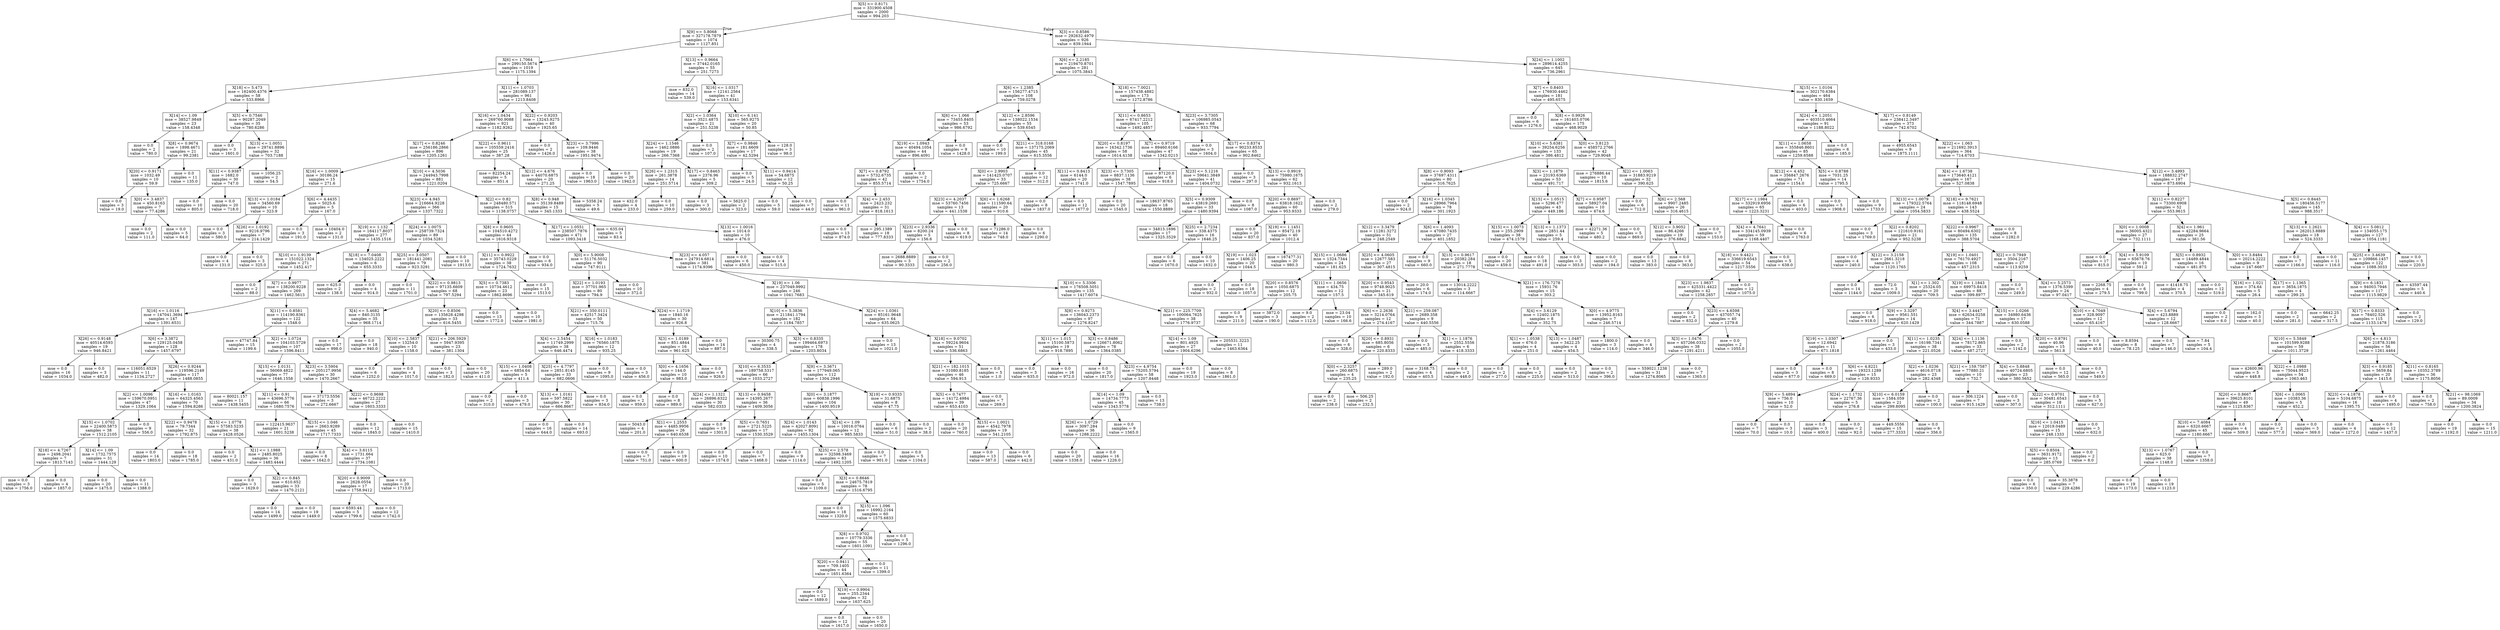 digraph Tree {
node [shape=box] ;
0 [label="X[5] <= 0.8171\nmse = 331900.4508\nsamples = 2000\nvalue = 994.203"] ;
1 [label="X[9] <= 5.8068\nmse = 327178.7879\nsamples = 1074\nvalue = 1127.851"] ;
0 -> 1 [labeldistance=2.5, labelangle=45, headlabel="True"] ;
2 [label="X[6] <= 1.7064\nmse = 299150.5674\nsamples = 1019\nvalue = 1175.1394"] ;
1 -> 2 ;
3 [label="X[18] <= 5.473\nmse = 162400.4376\nsamples = 58\nvalue = 533.8966"] ;
2 -> 3 ;
4 [label="X[14] <= 1.09\nmse = 38527.9849\nsamples = 23\nvalue = 158.4348"] ;
3 -> 4 ;
5 [label="mse = 0.0\nsamples = 2\nvalue = 780.0"] ;
4 -> 5 ;
6 [label="X[8] <= 0.9674\nmse = 1898.4671\nsamples = 21\nvalue = 99.2381"] ;
4 -> 6 ;
7 [label="X[20] <= 0.9171\nmse = 1032.49\nsamples = 10\nvalue = 59.9"] ;
6 -> 7 ;
8 [label="mse = 0.0\nsamples = 3\nvalue = 19.0"] ;
7 -> 8 ;
9 [label="X[0] <= 3.4837\nmse = 450.8163\nsamples = 7\nvalue = 77.4286"] ;
7 -> 9 ;
10 [label="mse = 0.0\nsamples = 2\nvalue = 111.0"] ;
9 -> 10 ;
11 [label="mse = 0.0\nsamples = 5\nvalue = 64.0"] ;
9 -> 11 ;
12 [label="mse = 0.0\nsamples = 11\nvalue = 135.0"] ;
6 -> 12 ;
13 [label="X[5] <= 0.7546\nmse = 90287.2049\nsamples = 35\nvalue = 780.6286"] ;
3 -> 13 ;
14 [label="mse = 0.0\nsamples = 3\nvalue = 1601.0"] ;
13 -> 14 ;
15 [label="X[13] <= 1.0051\nmse = 29741.8896\nsamples = 32\nvalue = 703.7188"] ;
13 -> 15 ;
16 [label="X[11] <= 0.9387\nmse = 1682.0\nsamples = 30\nvalue = 747.0"] ;
15 -> 16 ;
17 [label="mse = 0.0\nsamples = 10\nvalue = 805.0"] ;
16 -> 17 ;
18 [label="mse = 0.0\nsamples = 20\nvalue = 718.0"] ;
16 -> 18 ;
19 [label="mse = 1056.25\nsamples = 2\nvalue = 54.5"] ;
15 -> 19 ;
20 [label="X[11] <= 1.0703\nmse = 281089.137\nsamples = 961\nvalue = 1213.8408"] ;
2 -> 20 ;
21 [label="X[16] <= 1.0434\nmse = 269760.9088\nsamples = 921\nvalue = 1182.9262"] ;
20 -> 21 ;
22 [label="X[17] <= 0.8246\nmse = 256186.2866\nsamples = 896\nvalue = 1205.1261"] ;
21 -> 22 ;
23 [label="X[16] <= 1.0009\nmse = 30186.24\nsamples = 15\nvalue = 271.6"] ;
22 -> 23 ;
24 [label="X[13] <= 1.0184\nmse = 34560.69\nsamples = 10\nvalue = 323.9"] ;
23 -> 24 ;
25 [label="mse = 0.0\nsamples = 3\nvalue = 580.0"] ;
24 -> 25 ;
26 [label="X[26] <= 1.0192\nmse = 9216.9796\nsamples = 7\nvalue = 214.1429"] ;
24 -> 26 ;
27 [label="mse = 0.0\nsamples = 4\nvalue = 131.0"] ;
26 -> 27 ;
28 [label="mse = 0.0\nsamples = 3\nvalue = 325.0"] ;
26 -> 28 ;
29 [label="X[6] <= 4.4435\nmse = 5025.6\nsamples = 5\nvalue = 167.0"] ;
23 -> 29 ;
30 [label="mse = 0.0\nsamples = 3\nvalue = 191.0"] ;
29 -> 30 ;
31 [label="mse = 10404.0\nsamples = 2\nvalue = 131.0"] ;
29 -> 31 ;
32 [label="X[10] <= 4.5036\nmse = 244943.7998\nsamples = 881\nvalue = 1221.0204"] ;
22 -> 32 ;
33 [label="X[23] <= 4.945\nmse = 216664.9228\nsamples = 366\nvalue = 1337.7322"] ;
32 -> 33 ;
34 [label="X[19] <= 1.132\nmse = 164117.8037\nsamples = 277\nvalue = 1435.1516"] ;
33 -> 34 ;
35 [label="X[10] <= 1.9139\nmse = 151022.1324\nsamples = 271\nvalue = 1452.417"] ;
34 -> 35 ;
36 [label="mse = 0.0\nsamples = 2\nvalue = 88.0"] ;
35 -> 36 ;
37 [label="X[7] <= 0.9977\nmse = 138200.9228\nsamples = 269\nvalue = 1462.5613"] ;
35 -> 37 ;
38 [label="X[16] <= 1.0116\nmse = 147041.3694\nsamples = 147\nvalue = 1391.6531"] ;
37 -> 38 ;
39 [label="X[26] <= 0.9148\nmse = 40514.6593\nsamples = 19\nvalue = 946.8421"] ;
38 -> 39 ;
40 [label="mse = 0.0\nsamples = 16\nvalue = 1034.0"] ;
39 -> 40 ;
41 [label="mse = 0.0\nsamples = 3\nvalue = 482.0"] ;
39 -> 41 ;
42 [label="X[6] <= 3.3872\nmse = 129125.0458\nsamples = 128\nvalue = 1457.6797"] ;
38 -> 42 ;
43 [label="mse = 116051.6529\nsamples = 11\nvalue = 1134.2727"] ;
42 -> 43 ;
44 [label="X[26] <= 0.9244\nmse = 119596.2149\nsamples = 117\nvalue = 1488.0855"] ;
42 -> 44 ;
45 [label="X[2] <= 1.0096\nmse = 159670.0951\nsamples = 47\nvalue = 1329.1064"] ;
44 -> 45 ;
46 [label="X[15] <= 1.0702\nmse = 22400.5873\nsamples = 38\nvalue = 1512.2105"] ;
45 -> 46 ;
47 [label="X[18] <= 4.7267\nmse = 2498.2041\nsamples = 7\nvalue = 1813.7143"] ;
46 -> 47 ;
48 [label="mse = 0.0\nsamples = 3\nvalue = 1756.0"] ;
47 -> 48 ;
49 [label="mse = 0.0\nsamples = 4\nvalue = 1857.0"] ;
47 -> 49 ;
50 [label="X[14] <= 1.09\nmse = 1732.7575\nsamples = 31\nvalue = 1444.129"] ;
46 -> 50 ;
51 [label="mse = 0.0\nsamples = 20\nvalue = 1475.0"] ;
50 -> 51 ;
52 [label="mse = 0.0\nsamples = 11\nvalue = 1388.0"] ;
50 -> 52 ;
53 [label="mse = 0.0\nsamples = 9\nvalue = 556.0"] ;
45 -> 53 ;
54 [label="X[16] <= 1.0163\nmse = 64325.4563\nsamples = 70\nvalue = 1594.8286"] ;
44 -> 54 ;
55 [label="X[22] <= 0.9478\nmse = 79.7344\nsamples = 32\nvalue = 1792.875"] ;
54 -> 55 ;
56 [label="mse = 0.0\nsamples = 14\nvalue = 1803.0"] ;
55 -> 56 ;
57 [label="mse = 0.0\nsamples = 18\nvalue = 1785.0"] ;
55 -> 57 ;
58 [label="X[15] <= 1.0778\nmse = 57583.5235\nsamples = 38\nvalue = 1428.0526"] ;
54 -> 58 ;
59 [label="mse = 0.0\nsamples = 2\nvalue = 431.0"] ;
58 -> 59 ;
60 [label="X[1] <= 1.1988\nmse = 2485.8025\nsamples = 36\nvalue = 1483.4444"] ;
58 -> 60 ;
61 [label="mse = 0.0\nsamples = 3\nvalue = 1629.0"] ;
60 -> 61 ;
62 [label="X[2] <= 0.845\nmse = 610.652\nsamples = 33\nvalue = 1470.2121"] ;
60 -> 62 ;
63 [label="mse = 0.0\nsamples = 14\nvalue = 1499.0"] ;
62 -> 63 ;
64 [label="mse = 0.0\nsamples = 19\nvalue = 1449.0"] ;
62 -> 64 ;
65 [label="X[11] <= 0.8581\nmse = 114190.8361\nsamples = 122\nvalue = 1548.0"] ;
37 -> 65 ;
66 [label="mse = 47747.84\nsamples = 15\nvalue = 1199.6"] ;
65 -> 66 ;
67 [label="X[2] <= 1.0724\nmse = 104103.5729\nsamples = 107\nvalue = 1596.8411"] ;
65 -> 67 ;
68 [label="X[15] <= 1.0131\nmse = 56069.4822\nsamples = 77\nvalue = 1646.1558"] ;
67 -> 68 ;
69 [label="mse = 80021.157\nsamples = 11\nvalue = 1438.5455"] ;
68 -> 69 ;
70 [label="X[11] <= 0.91\nmse = 43696.5776\nsamples = 66\nvalue = 1680.7576"] ;
68 -> 70 ;
71 [label="mse = 122415.9637\nsamples = 21\nvalue = 1601.5238"] ;
70 -> 71 ;
72 [label="X[15] <= 1.046\nmse = 2663.9289\nsamples = 45\nvalue = 1717.7333"] ;
70 -> 72 ;
73 [label="mse = 0.0\nsamples = 8\nvalue = 1642.0"] ;
72 -> 73 ;
74 [label="X[4] <= 3.6115\nmse = 1731.664\nsamples = 37\nvalue = 1734.1081"] ;
72 -> 74 ;
75 [label="X[20] <= 0.9009\nmse = 2628.0554\nsamples = 17\nvalue = 1758.9412"] ;
74 -> 75 ;
76 [label="mse = 6593.44\nsamples = 5\nvalue = 1799.6"] ;
75 -> 76 ;
77 [label="mse = 0.0\nsamples = 12\nvalue = 1742.0"] ;
75 -> 77 ;
78 [label="mse = 0.0\nsamples = 20\nvalue = 1713.0"] ;
74 -> 78 ;
79 [label="X[23] <= 3.5904\nmse = 205127.9956\nsamples = 30\nvalue = 1470.2667"] ;
67 -> 79 ;
80 [label="mse = 37173.5556\nsamples = 3\nvalue = 272.6667"] ;
79 -> 80 ;
81 [label="X[22] <= 0.9698\nmse = 46722.2222\nsamples = 27\nvalue = 1603.3333"] ;
79 -> 81 ;
82 [label="mse = 0.0\nsamples = 12\nvalue = 1845.0"] ;
81 -> 82 ;
83 [label="mse = 0.0\nsamples = 15\nvalue = 1410.0"] ;
81 -> 83 ;
84 [label="X[18] <= 7.0408\nmse = 134025.2222\nsamples = 6\nvalue = 655.3333"] ;
34 -> 84 ;
85 [label="mse = 625.0\nsamples = 2\nvalue = 138.0"] ;
84 -> 85 ;
86 [label="mse = 0.0\nsamples = 4\nvalue = 914.0"] ;
84 -> 86 ;
87 [label="X[24] <= 1.0075\nmse = 258739.7324\nsamples = 89\nvalue = 1034.5281"] ;
33 -> 87 ;
88 [label="X[25] <= 3.0507\nmse = 181441.2081\nsamples = 79\nvalue = 923.3291"] ;
87 -> 88 ;
89 [label="mse = 0.0\nsamples = 11\nvalue = 1701.0"] ;
88 -> 89 ;
90 [label="X[22] <= 0.9813\nmse = 97135.6609\nsamples = 68\nvalue = 797.5294"] ;
88 -> 90 ;
91 [label="X[4] <= 5.4682\nmse = 840.3135\nsamples = 35\nvalue = 968.1714"] ;
90 -> 91 ;
92 [label="mse = 0.0\nsamples = 17\nvalue = 998.0"] ;
91 -> 92 ;
93 [label="mse = 0.0\nsamples = 18\nvalue = 940.0"] ;
91 -> 93 ;
94 [label="X[20] <= 0.8506\nmse = 135628.4298\nsamples = 33\nvalue = 616.5455"] ;
90 -> 94 ;
95 [label="X[10] <= 2.5837\nmse = 13254.0\nsamples = 10\nvalue = 1158.0"] ;
94 -> 95 ;
96 [label="mse = 0.0\nsamples = 6\nvalue = 1252.0"] ;
95 -> 96 ;
97 [label="mse = 0.0\nsamples = 4\nvalue = 1017.0"] ;
95 -> 97 ;
98 [label="X[21] <= 206.5929\nmse = 5947.9395\nsamples = 23\nvalue = 381.1304"] ;
94 -> 98 ;
99 [label="mse = 0.0\nsamples = 3\nvalue = 182.0"] ;
98 -> 99 ;
100 [label="mse = 0.0\nsamples = 20\nvalue = 411.0"] ;
98 -> 100 ;
101 [label="mse = 0.0\nsamples = 10\nvalue = 1913.0"] ;
87 -> 101 ;
102 [label="X[2] <= 0.82\nmse = 248480.571\nsamples = 515\nvalue = 1138.0757"] ;
32 -> 102 ;
103 [label="X[8] <= 0.9605\nmse = 104510.4272\nsamples = 44\nvalue = 1616.9318"] ;
102 -> 103 ;
104 [label="X[11] <= 0.9922\nmse = 35743.0229\nsamples = 38\nvalue = 1724.7632"] ;
103 -> 104 ;
105 [label="X[5] <= 0.7383\nmse = 10734.4612\nsamples = 23\nvalue = 1862.8696"] ;
104 -> 105 ;
106 [label="mse = 0.0\nsamples = 13\nvalue = 1772.0"] ;
105 -> 106 ;
107 [label="mse = 0.0\nsamples = 10\nvalue = 1981.0"] ;
105 -> 107 ;
108 [label="mse = 0.0\nsamples = 15\nvalue = 1513.0"] ;
104 -> 108 ;
109 [label="mse = 0.0\nsamples = 6\nvalue = 934.0"] ;
103 -> 109 ;
110 [label="X[17] <= 1.0551\nmse = 238507.7876\nsamples = 471\nvalue = 1093.3418"] ;
102 -> 110 ;
111 [label="X[0] <= 5.9008\nmse = 51176.5032\nsamples = 90\nvalue = 747.9111"] ;
110 -> 111 ;
112 [label="X[22] <= 1.0193\nmse = 37701.965\nsamples = 80\nvalue = 794.9"] ;
111 -> 112 ;
113 [label="X[21] <= 350.0111\nmse = 42517.3424\nsamples = 50\nvalue = 715.76"] ;
112 -> 113 ;
114 [label="X[4] <= 2.5454\nmse = 11749.2999\nsamples = 38\nvalue = 646.4474"] ;
113 -> 114 ;
115 [label="X[15] <= 1.0408\nmse = 6854.64\nsamples = 5\nvalue = 411.4"] ;
114 -> 115 ;
116 [label="mse = 0.0\nsamples = 2\nvalue = 310.0"] ;
115 -> 116 ;
117 [label="mse = 0.0\nsamples = 3\nvalue = 479.0"] ;
115 -> 117 ;
118 [label="X[25] <= 4.7797\nmse = 2851.8145\nsamples = 33\nvalue = 682.0606"] ;
114 -> 118 ;
119 [label="X[13] <= 1.0161\nmse = 597.5822\nsamples = 30\nvalue = 666.8667"] ;
118 -> 119 ;
120 [label="mse = 0.0\nsamples = 16\nvalue = 644.0"] ;
119 -> 120 ;
121 [label="mse = 0.0\nsamples = 14\nvalue = 693.0"] ;
119 -> 121 ;
122 [label="mse = 0.0\nsamples = 3\nvalue = 834.0"] ;
118 -> 122 ;
123 [label="X[16] <= 1.0183\nmse = 76560.1875\nsamples = 12\nvalue = 935.25"] ;
113 -> 123 ;
124 [label="mse = 0.0\nsamples = 9\nvalue = 1095.0"] ;
123 -> 124 ;
125 [label="mse = 0.0\nsamples = 3\nvalue = 456.0"] ;
123 -> 125 ;
126 [label="X[24] <= 1.1719\nmse = 1840.16\nsamples = 30\nvalue = 926.8"] ;
112 -> 126 ;
127 [label="X[3] <= 1.0189\nmse = 851.4844\nsamples = 16\nvalue = 961.625"] ;
126 -> 127 ;
128 [label="X[0] <= 4.1656\nmse = 144.0\nsamples = 10\nvalue = 983.0"] ;
127 -> 128 ;
129 [label="mse = 0.0\nsamples = 2\nvalue = 959.0"] ;
128 -> 129 ;
130 [label="mse = 0.0\nsamples = 8\nvalue = 989.0"] ;
128 -> 130 ;
131 [label="mse = 0.0\nsamples = 6\nvalue = 926.0"] ;
127 -> 131 ;
132 [label="mse = 0.0\nsamples = 14\nvalue = 887.0"] ;
126 -> 132 ;
133 [label="mse = 0.0\nsamples = 10\nvalue = 372.0"] ;
111 -> 133 ;
134 [label="X[23] <= 4.057\nmse = 247914.6814\nsamples = 381\nvalue = 1174.9396"] ;
110 -> 134 ;
135 [label="X[19] <= 1.06\nmse = 237049.9992\nsamples = 246\nvalue = 1041.7683"] ;
134 -> 135 ;
136 [label="X[10] <= 5.3836\nmse = 211841.1794\nsamples = 182\nvalue = 1184.7857"] ;
135 -> 136 ;
137 [label="mse = 30300.75\nsamples = 4\nvalue = 338.5"] ;
136 -> 137 ;
138 [label="X[3] <= 0.8335\nmse = 199464.6973\nsamples = 178\nvalue = 1203.8034"] ;
136 -> 138 ;
139 [label="X[10] <= 6.3533\nmse = 189758.5317\nsamples = 66\nvalue = 1033.2727"] ;
138 -> 139 ;
140 [label="X[24] <= 1.1321\nmse = 26896.6322\nsamples = 30\nvalue = 582.0333"] ;
139 -> 140 ;
141 [label="mse = 5043.0\nsamples = 4\nvalue = 201.0"] ;
140 -> 141 ;
142 [label="X[1] <= 1.2553\nmse = 4485.9956\nsamples = 26\nvalue = 640.6538"] ;
140 -> 142 ;
143 [label="mse = 0.0\nsamples = 7\nvalue = 751.0"] ;
142 -> 143 ;
144 [label="mse = 0.0\nsamples = 19\nvalue = 600.0"] ;
142 -> 144 ;
145 [label="X[13] <= 0.9458\nmse = 14395.2677\nsamples = 36\nvalue = 1409.3056"] ;
139 -> 145 ;
146 [label="mse = 0.0\nsamples = 19\nvalue = 1301.0"] ;
145 -> 146 ;
147 [label="X[5] <= 0.7651\nmse = 2721.5225\nsamples = 17\nvalue = 1530.3529"] ;
145 -> 147 ;
148 [label="mse = 0.0\nsamples = 10\nvalue = 1574.0"] ;
147 -> 148 ;
149 [label="mse = 0.0\nsamples = 7\nvalue = 1468.0"] ;
147 -> 149 ;
150 [label="X[9] <= 3.3671\nmse = 177949.065\nsamples = 112\nvalue = 1304.2946"] ;
138 -> 150 ;
151 [label="X[0] <= 3.1877\nmse = 60838.1996\nsamples = 104\nvalue = 1400.9519"] ;
150 -> 151 ;
152 [label="X[24] <= 1.0143\nmse = 42027.8091\nsamples = 92\nvalue = 1455.1304"] ;
151 -> 152 ;
153 [label="mse = 0.0\nsamples = 9\nvalue = 1114.0"] ;
152 -> 153 ;
154 [label="X[25] <= 2.578\nmse = 32598.3469\nsamples = 83\nvalue = 1492.1205"] ;
152 -> 154 ;
155 [label="mse = 0.0\nsamples = 5\nvalue = 1109.0"] ;
154 -> 155 ;
156 [label="X[3] <= 0.8646\nmse = 24675.7819\nsamples = 78\nvalue = 1516.6795"] ;
154 -> 156 ;
157 [label="mse = 0.0\nsamples = 18\nvalue = 1320.0"] ;
156 -> 157 ;
158 [label="X[15] <= 1.096\nmse = 16992.2164\nsamples = 60\nvalue = 1575.6833"] ;
156 -> 158 ;
159 [label="X[8] <= 0.9702\nmse = 10779.3336\nsamples = 55\nvalue = 1601.1091"] ;
158 -> 159 ;
160 [label="X[20] <= 0.9411\nmse = 709.1405\nsamples = 44\nvalue = 1651.6364"] ;
159 -> 160 ;
161 [label="mse = 0.0\nsamples = 12\nvalue = 1689.0"] ;
160 -> 161 ;
162 [label="X[19] <= 0.9904\nmse = 255.2344\nsamples = 32\nvalue = 1637.625"] ;
160 -> 162 ;
163 [label="mse = 0.0\nsamples = 12\nvalue = 1617.0"] ;
162 -> 163 ;
164 [label="mse = 0.0\nsamples = 20\nvalue = 1650.0"] ;
162 -> 164 ;
165 [label="mse = 0.0\nsamples = 11\nvalue = 1399.0"] ;
159 -> 165 ;
166 [label="mse = 0.0\nsamples = 5\nvalue = 1296.0"] ;
158 -> 166 ;
167 [label="X[14] <= 1.09\nmse = 10016.0764\nsamples = 12\nvalue = 985.5833"] ;
151 -> 167 ;
168 [label="mse = 0.0\nsamples = 7\nvalue = 901.0"] ;
167 -> 168 ;
169 [label="mse = 0.0\nsamples = 5\nvalue = 1104.0"] ;
167 -> 169 ;
170 [label="X[19] <= 0.9333\nmse = 31.6875\nsamples = 8\nvalue = 47.75"] ;
150 -> 170 ;
171 [label="mse = 0.0\nsamples = 6\nvalue = 51.0"] ;
170 -> 171 ;
172 [label="mse = 0.0\nsamples = 2\nvalue = 38.0"] ;
170 -> 172 ;
173 [label="X[24] <= 1.0361\nmse = 85161.9648\nsamples = 64\nvalue = 635.0625"] ;
135 -> 173 ;
174 [label="mse = 0.0\nsamples = 13\nvalue = 1021.0"] ;
173 -> 174 ;
175 [label="X[18] <= 9.0702\nmse = 59224.9604\nsamples = 51\nvalue = 536.6863"] ;
173 -> 175 ;
176 [label="X[21] <= 182.1015\nmse = 31080.8185\nsamples = 46\nvalue = 594.913"] ;
175 -> 176 ;
177 [label="X[5] <= 0.7477\nmse = 14172.4984\nsamples = 39\nvalue = 653.4103"] ;
176 -> 177 ;
178 [label="mse = 0.0\nsamples = 20\nvalue = 760.0"] ;
177 -> 178 ;
179 [label="X[15] <= 1.0021\nmse = 4542.7978\nsamples = 19\nvalue = 541.2105"] ;
177 -> 179 ;
180 [label="mse = 0.0\nsamples = 13\nvalue = 587.0"] ;
179 -> 180 ;
181 [label="mse = 0.0\nsamples = 6\nvalue = 442.0"] ;
179 -> 181 ;
182 [label="mse = 0.0\nsamples = 7\nvalue = 269.0"] ;
176 -> 182 ;
183 [label="mse = 0.0\nsamples = 5\nvalue = 1.0"] ;
175 -> 183 ;
184 [label="X[10] <= 5.3306\nmse = 176508.5051\nsamples = 135\nvalue = 1417.6074"] ;
134 -> 184 ;
185 [label="X[8] <= 0.9273\nmse = 136043.2373\nsamples = 97\nvalue = 1276.8247"] ;
184 -> 185 ;
186 [label="X[11] <= 1.015\nmse = 15100.5873\nsamples = 19\nvalue = 918.7895"] ;
185 -> 186 ;
187 [label="mse = 0.0\nsamples = 3\nvalue = 635.0"] ;
186 -> 187 ;
188 [label="mse = 0.0\nsamples = 16\nvalue = 972.0"] ;
186 -> 188 ;
189 [label="X[3] <= 0.8486\nmse = 126671.8062\nsamples = 78\nvalue = 1364.0385"] ;
185 -> 189 ;
190 [label="mse = 0.0\nsamples = 20\nvalue = 1817.0"] ;
189 -> 190 ;
191 [label="X[23] <= 4.9754\nmse = 75205.5794\nsamples = 58\nvalue = 1207.8448"] ;
189 -> 191 ;
192 [label="X[14] <= 1.09\nmse = 14734.7773\nsamples = 45\nvalue = 1343.5778"] ;
191 -> 192 ;
193 [label="X[26] <= 1.0729\nmse = 3097.284\nsamples = 36\nvalue = 1288.2222"] ;
192 -> 193 ;
194 [label="mse = 0.0\nsamples = 20\nvalue = 1338.0"] ;
193 -> 194 ;
195 [label="mse = 0.0\nsamples = 16\nvalue = 1226.0"] ;
193 -> 195 ;
196 [label="mse = 0.0\nsamples = 9\nvalue = 1565.0"] ;
192 -> 196 ;
197 [label="mse = 0.0\nsamples = 13\nvalue = 738.0"] ;
191 -> 197 ;
198 [label="X[21] <= 225.7709\nmse = 100064.7625\nsamples = 38\nvalue = 1776.9737"] ;
184 -> 198 ;
199 [label="X[14] <= 1.09\nmse = 801.4925\nsamples = 27\nvalue = 1904.6296"] ;
198 -> 199 ;
200 [label="mse = 0.0\nsamples = 19\nvalue = 1923.0"] ;
199 -> 200 ;
201 [label="mse = 0.0\nsamples = 8\nvalue = 1861.0"] ;
199 -> 201 ;
202 [label="mse = 205531.3223\nsamples = 11\nvalue = 1463.6364"] ;
198 -> 202 ;
203 [label="X[22] <= 0.9611\nmse = 105559.2416\nsamples = 25\nvalue = 387.28"] ;
21 -> 203 ;
204 [label="mse = 82254.24\nsamples = 5\nvalue = 851.4"] ;
203 -> 204 ;
205 [label="X[12] <= 4.676\nmse = 44070.6875\nsamples = 20\nvalue = 271.25"] ;
203 -> 205 ;
206 [label="X[8] <= 0.948\nmse = 35139.8489\nsamples = 15\nvalue = 345.1333"] ;
205 -> 206 ;
207 [label="mse = 635.04\nsamples = 5\nvalue = 83.4"] ;
206 -> 207 ;
208 [label="X[13] <= 1.0016\nmse = 1014.0\nsamples = 10\nvalue = 476.0"] ;
206 -> 208 ;
209 [label="mse = 0.0\nsamples = 6\nvalue = 450.0"] ;
208 -> 209 ;
210 [label="mse = 0.0\nsamples = 4\nvalue = 515.0"] ;
208 -> 210 ;
211 [label="mse = 5358.24\nsamples = 5\nvalue = 49.6"] ;
205 -> 211 ;
212 [label="X[22] <= 0.9203\nmse = 13243.9275\nsamples = 40\nvalue = 1925.65"] ;
20 -> 212 ;
213 [label="mse = 0.0\nsamples = 2\nvalue = 1426.0"] ;
212 -> 213 ;
214 [label="X[23] <= 3.7996\nmse = 109.9446\nsamples = 38\nvalue = 1951.9474"] ;
212 -> 214 ;
215 [label="mse = 0.0\nsamples = 18\nvalue = 1963.0"] ;
214 -> 215 ;
216 [label="mse = 0.0\nsamples = 20\nvalue = 1942.0"] ;
214 -> 216 ;
217 [label="X[13] <= 0.9664\nmse = 37442.0165\nsamples = 55\nvalue = 251.7273"] ;
1 -> 217 ;
218 [label="mse = 832.0\nsamples = 14\nvalue = 539.0"] ;
217 -> 218 ;
219 [label="X[16] <= 1.0317\nmse = 12141.2564\nsamples = 41\nvalue = 153.6341"] ;
217 -> 219 ;
220 [label="X[2] <= 1.0364\nmse = 3521.4875\nsamples = 21\nvalue = 251.5238"] ;
219 -> 220 ;
221 [label="X[24] <= 1.1546\nmse = 1462.0886\nsamples = 19\nvalue = 266.7368"] ;
220 -> 221 ;
222 [label="X[26] <= 1.2315\nmse = 261.3878\nsamples = 14\nvalue = 251.5714"] ;
221 -> 222 ;
223 [label="mse = 432.0\nsamples = 4\nvalue = 233.0"] ;
222 -> 223 ;
224 [label="mse = 0.0\nsamples = 10\nvalue = 259.0"] ;
222 -> 224 ;
225 [label="X[17] <= 0.8463\nmse = 2376.96\nsamples = 5\nvalue = 309.2"] ;
221 -> 225 ;
226 [label="mse = 0.0\nsamples = 3\nvalue = 300.0"] ;
225 -> 226 ;
227 [label="mse = 5625.0\nsamples = 2\nvalue = 323.0"] ;
225 -> 227 ;
228 [label="mse = 0.0\nsamples = 2\nvalue = 107.0"] ;
220 -> 228 ;
229 [label="X[10] <= 6.141\nmse = 565.9275\nsamples = 20\nvalue = 50.85"] ;
219 -> 229 ;
230 [label="X[7] <= 0.9846\nmse = 181.6609\nsamples = 17\nvalue = 42.5294"] ;
229 -> 230 ;
231 [label="mse = 0.0\nsamples = 5\nvalue = 24.0"] ;
230 -> 231 ;
232 [label="X[11] <= 0.9414\nmse = 54.6875\nsamples = 12\nvalue = 50.25"] ;
230 -> 232 ;
233 [label="mse = 0.0\nsamples = 5\nvalue = 59.0"] ;
232 -> 233 ;
234 [label="mse = 0.0\nsamples = 7\nvalue = 44.0"] ;
232 -> 234 ;
235 [label="mse = 128.0\nsamples = 3\nvalue = 98.0"] ;
229 -> 235 ;
236 [label="X[3] <= 0.8586\nmse = 292632.4979\nsamples = 926\nvalue = 839.1944"] ;
0 -> 236 [labeldistance=2.5, labelangle=-45, headlabel="False"] ;
237 [label="X[6] <= 2.2185\nmse = 219470.8701\nsamples = 281\nvalue = 1075.3843"] ;
236 -> 237 ;
238 [label="X[6] <= 1.2385\nmse = 156277.4715\nsamples = 108\nvalue = 759.0278"] ;
237 -> 238 ;
239 [label="X[6] <= 1.066\nmse = 73455.8405\nsamples = 53\nvalue = 986.6792"] ;
238 -> 239 ;
240 [label="X[19] <= 1.0943\nmse = 40494.1054\nsamples = 44\nvalue = 896.4091"] ;
239 -> 240 ;
241 [label="X[7] <= 0.8792\nmse = 5732.6735\nsamples = 42\nvalue = 855.5714"] ;
240 -> 241 ;
242 [label="mse = 0.0\nsamples = 11\nvalue = 961.0"] ;
241 -> 242 ;
243 [label="X[4] <= 2.453\nmse = 2423.232\nsamples = 31\nvalue = 818.1613"] ;
241 -> 243 ;
244 [label="mse = 0.0\nsamples = 13\nvalue = 874.0"] ;
243 -> 244 ;
245 [label="mse = 295.1389\nsamples = 18\nvalue = 777.8333"] ;
243 -> 245 ;
246 [label="mse = 0.0\nsamples = 2\nvalue = 1754.0"] ;
240 -> 246 ;
247 [label="mse = 0.0\nsamples = 9\nvalue = 1428.0"] ;
239 -> 247 ;
248 [label="X[12] <= 2.8596\nmse = 138022.1534\nsamples = 55\nvalue = 539.6545"] ;
238 -> 248 ;
249 [label="mse = 0.0\nsamples = 10\nvalue = 199.0"] ;
248 -> 249 ;
250 [label="X[21] <= 318.0168\nmse = 137175.2069\nsamples = 45\nvalue = 615.3556"] ;
248 -> 250 ;
251 [label="X[0] <= 2.9903\nmse = 141425.0707\nsamples = 33\nvalue = 725.6667"] ;
250 -> 251 ;
252 [label="X[23] <= 4.2037\nmse = 53760.7456\nsamples = 13\nvalue = 441.1538"] ;
251 -> 252 ;
253 [label="X[23] <= 2.9336\nmse = 8200.24\nsamples = 5\nvalue = 156.6"] ;
252 -> 253 ;
254 [label="mse = 2688.8889\nsamples = 3\nvalue = 90.3333"] ;
253 -> 254 ;
255 [label="mse = 0.0\nsamples = 2\nvalue = 256.0"] ;
253 -> 255 ;
256 [label="mse = 0.0\nsamples = 8\nvalue = 619.0"] ;
252 -> 256 ;
257 [label="X[6] <= 1.6268\nmse = 111590.64\nsamples = 20\nvalue = 910.6"] ;
251 -> 257 ;
258 [label="mse = 71286.0\nsamples = 14\nvalue = 748.0"] ;
257 -> 258 ;
259 [label="mse = 0.0\nsamples = 6\nvalue = 1290.0"] ;
257 -> 259 ;
260 [label="mse = 0.0\nsamples = 12\nvalue = 312.0"] ;
250 -> 260 ;
261 [label="X[18] <= 7.0021\nmse = 157438.4882\nsamples = 173\nvalue = 1272.8786"] ;
237 -> 261 ;
262 [label="X[11] <= 0.8653\nmse = 67417.2212\nsamples = 105\nvalue = 1492.4857"] ;
261 -> 262 ;
263 [label="X[20] <= 0.8197\nmse = 16342.1736\nsamples = 58\nvalue = 1614.4138"] ;
262 -> 263 ;
264 [label="X[11] <= 0.8413\nmse = 6144.0\nsamples = 20\nvalue = 1741.0"] ;
263 -> 264 ;
265 [label="mse = 0.0\nsamples = 8\nvalue = 1837.0"] ;
264 -> 265 ;
266 [label="mse = 0.0\nsamples = 12\nvalue = 1677.0"] ;
264 -> 266 ;
267 [label="X[23] <= 3.7305\nmse = 8837.1136\nsamples = 38\nvalue = 1547.7895"] ;
263 -> 267 ;
268 [label="mse = 0.0\nsamples = 20\nvalue = 1545.0"] ;
267 -> 268 ;
269 [label="mse = 18637.8765\nsamples = 18\nvalue = 1550.8889"] ;
267 -> 269 ;
270 [label="X[7] <= 0.9719\nmse = 89460.6166\nsamples = 47\nvalue = 1342.0213"] ;
262 -> 270 ;
271 [label="mse = 87120.0\nsamples = 6\nvalue = 918.0"] ;
270 -> 271 ;
272 [label="X[23] <= 5.1216\nmse = 59641.3849\nsamples = 41\nvalue = 1404.0732"] ;
270 -> 272 ;
273 [label="X[5] <= 0.9309\nmse = 43819.2691\nsamples = 33\nvalue = 1480.9394"] ;
272 -> 273 ;
274 [label="mse = 34815.1696\nsamples = 17\nvalue = 1325.3529"] ;
273 -> 274 ;
275 [label="X[25] <= 2.7234\nmse = 338.4375\nsamples = 16\nvalue = 1646.25"] ;
273 -> 275 ;
276 [label="mse = 0.0\nsamples = 6\nvalue = 1670.0"] ;
275 -> 276 ;
277 [label="mse = 0.0\nsamples = 10\nvalue = 1632.0"] ;
275 -> 277 ;
278 [label="mse = 0.0\nsamples = 8\nvalue = 1087.0"] ;
272 -> 278 ;
279 [label="X[23] <= 3.7305\nmse = 106985.0543\nsamples = 68\nvalue = 933.7794"] ;
261 -> 279 ;
280 [label="mse = 0.0\nsamples = 3\nvalue = 1604.0"] ;
279 -> 280 ;
281 [label="X[17] <= 0.8374\nmse = 90233.8533\nsamples = 65\nvalue = 902.8462"] ;
279 -> 281 ;
282 [label="mse = 0.0\nsamples = 3\nvalue = 297.0"] ;
281 -> 282 ;
283 [label="X[13] <= 0.9919\nmse = 75980.1675\nsamples = 62\nvalue = 932.1613"] ;
281 -> 283 ;
284 [label="X[20] <= 0.8697\nmse = 63818.1622\nsamples = 60\nvalue = 953.9333"] ;
283 -> 284 ;
285 [label="mse = 0.0\nsamples = 20\nvalue = 837.0"] ;
284 -> 285 ;
286 [label="X[19] <= 1.1451\nmse = 85472.19\nsamples = 40\nvalue = 1012.4"] ;
284 -> 286 ;
287 [label="X[19] <= 1.023\nmse = 1406.25\nsamples = 20\nvalue = 1044.5"] ;
286 -> 287 ;
288 [label="mse = 0.0\nsamples = 2\nvalue = 932.0"] ;
287 -> 288 ;
289 [label="mse = 0.0\nsamples = 18\nvalue = 1057.0"] ;
287 -> 289 ;
290 [label="mse = 167477.31\nsamples = 20\nvalue = 980.3"] ;
286 -> 290 ;
291 [label="mse = 0.0\nsamples = 2\nvalue = 279.0"] ;
283 -> 291 ;
292 [label="X[24] <= 1.1002\nmse = 289614.4255\nsamples = 645\nvalue = 736.2961"] ;
236 -> 292 ;
293 [label="X[7] <= 0.8403\nmse = 176930.4462\nsamples = 181\nvalue = 495.6575"] ;
292 -> 293 ;
294 [label="mse = 0.0\nsamples = 6\nvalue = 1276.0"] ;
293 -> 294 ;
295 [label="X[8] <= 0.9926\nmse = 161403.0706\nsamples = 175\nvalue = 468.9029"] ;
293 -> 295 ;
296 [label="X[10] <= 5.6381\nmse = 39254.6256\nsamples = 133\nvalue = 386.4812"] ;
295 -> 296 ;
297 [label="X[8] <= 0.9093\nmse = 37697.4311\nsamples = 80\nvalue = 316.7625"] ;
296 -> 297 ;
298 [label="mse = 0.0\nsamples = 2\nvalue = 924.0"] ;
297 -> 298 ;
299 [label="X[16] <= 1.0345\nmse = 28966.7964\nsamples = 78\nvalue = 301.1923"] ;
297 -> 299 ;
300 [label="X[12] <= 3.3479\nmse = 11281.3272\nsamples = 51\nvalue = 248.2549"] ;
299 -> 300 ;
301 [label="X[15] <= 1.0686\nmse = 1324.7344\nsamples = 24\nvalue = 181.625"] ;
300 -> 301 ;
302 [label="X[20] <= 0.8576\nmse = 1050.6875\nsamples = 12\nvalue = 205.75"] ;
301 -> 302 ;
303 [label="mse = 0.0\nsamples = 9\nvalue = 211.0"] ;
302 -> 303 ;
304 [label="mse = 3872.0\nsamples = 3\nvalue = 190.0"] ;
302 -> 304 ;
305 [label="X[11] <= 1.0656\nmse = 434.75\nsamples = 12\nvalue = 157.5"] ;
301 -> 305 ;
306 [label="mse = 9.0\nsamples = 2\nvalue = 112.0"] ;
305 -> 306 ;
307 [label="mse = 23.04\nsamples = 10\nvalue = 166.6"] ;
305 -> 307 ;
308 [label="X[25] <= 4.0605\nmse = 12677.583\nsamples = 27\nvalue = 307.4815"] ;
300 -> 308 ;
309 [label="X[20] <= 0.9543\nmse = 9748.9025\nsamples = 21\nvalue = 345.619"] ;
308 -> 309 ;
310 [label="X[6] <= 2.2636\nmse = 3214.0764\nsamples = 12\nvalue = 274.4167"] ;
309 -> 310 ;
311 [label="mse = 0.0\nsamples = 6\nvalue = 328.0"] ;
310 -> 311 ;
312 [label="X[20] <= 0.8931\nmse = 685.8056\nsamples = 6\nvalue = 220.8333"] ;
310 -> 312 ;
313 [label="X[0] <= 2.3257\nmse = 260.6875\nsamples = 4\nvalue = 235.25"] ;
312 -> 313 ;
314 [label="mse = 0.0\nsamples = 2\nvalue = 238.0"] ;
313 -> 314 ;
315 [label="mse = 506.25\nsamples = 2\nvalue = 232.5"] ;
313 -> 315 ;
316 [label="mse = 289.0\nsamples = 2\nvalue = 192.0"] ;
312 -> 316 ;
317 [label="X[21] <= 259.087\nmse = 2689.358\nsamples = 9\nvalue = 440.5556"] ;
309 -> 317 ;
318 [label="mse = 0.0\nsamples = 3\nvalue = 485.0"] ;
317 -> 318 ;
319 [label="X[1] <= 1.1876\nmse = 2552.5556\nsamples = 6\nvalue = 418.3333"] ;
317 -> 319 ;
320 [label="mse = 3168.75\nsamples = 4\nvalue = 403.5"] ;
319 -> 320 ;
321 [label="mse = 0.0\nsamples = 2\nvalue = 448.0"] ;
319 -> 321 ;
322 [label="mse = 20.0\nsamples = 6\nvalue = 174.0"] ;
308 -> 322 ;
323 [label="X[6] <= 1.4093\nmse = 47080.7435\nsamples = 27\nvalue = 401.1852"] ;
299 -> 323 ;
324 [label="mse = 0.0\nsamples = 9\nvalue = 660.0"] ;
323 -> 324 ;
325 [label="X[13] <= 0.9617\nmse = 20382.284\nsamples = 18\nvalue = 271.7778"] ;
323 -> 325 ;
326 [label="mse = 13014.2222\nsamples = 3\nvalue = 114.6667"] ;
325 -> 326 ;
327 [label="X[21] <= 176.7278\nmse = 15931.76\nsamples = 15\nvalue = 303.2"] ;
325 -> 327 ;
328 [label="X[4] <= 3.6129\nmse = 12402.1875\nsamples = 8\nvalue = 352.75"] ;
327 -> 328 ;
329 [label="X[1] <= 1.0538\nmse = 676.0\nsamples = 4\nvalue = 251.0"] ;
328 -> 329 ;
330 [label="mse = 0.0\nsamples = 2\nvalue = 277.0"] ;
329 -> 330 ;
331 [label="mse = 0.0\nsamples = 2\nvalue = 225.0"] ;
329 -> 331 ;
332 [label="X[13] <= 1.0487\nmse = 3422.25\nsamples = 4\nvalue = 454.5"] ;
328 -> 332 ;
333 [label="mse = 0.0\nsamples = 2\nvalue = 513.0"] ;
332 -> 333 ;
334 [label="mse = 0.0\nsamples = 2\nvalue = 396.0"] ;
332 -> 334 ;
335 [label="X[0] <= 4.9775\nmse = 13952.8163\nsamples = 7\nvalue = 246.5714"] ;
327 -> 335 ;
336 [label="mse = 1800.0\nsamples = 3\nvalue = 114.0"] ;
335 -> 336 ;
337 [label="mse = 0.0\nsamples = 4\nvalue = 346.0"] ;
335 -> 337 ;
338 [label="X[3] <= 1.1879\nmse = 23193.6369\nsamples = 53\nvalue = 491.717"] ;
296 -> 338 ;
339 [label="X[15] <= 1.0515\nmse = 5296.477\nsamples = 43\nvalue = 449.186"] ;
338 -> 339 ;
340 [label="X[15] <= 1.0073\nmse = 255.2909\nsamples = 38\nvalue = 474.1579"] ;
339 -> 340 ;
341 [label="mse = 0.0\nsamples = 20\nvalue = 459.0"] ;
340 -> 341 ;
342 [label="mse = 0.0\nsamples = 18\nvalue = 491.0"] ;
340 -> 342 ;
343 [label="X[13] <= 1.1373\nmse = 2851.44\nsamples = 5\nvalue = 259.4"] ;
339 -> 343 ;
344 [label="mse = 0.0\nsamples = 3\nvalue = 303.0"] ;
343 -> 344 ;
345 [label="mse = 0.0\nsamples = 2\nvalue = 194.0"] ;
343 -> 345 ;
346 [label="X[7] <= 0.9587\nmse = 58927.04\nsamples = 10\nvalue = 674.6"] ;
338 -> 346 ;
347 [label="mse = 42271.36\nsamples = 5\nvalue = 480.2"] ;
346 -> 347 ;
348 [label="mse = 0.0\nsamples = 5\nvalue = 869.0"] ;
346 -> 348 ;
349 [label="X[0] <= 3.8123\nmse = 458572.2766\nsamples = 42\nvalue = 729.9048"] ;
295 -> 349 ;
350 [label="mse = 276886.44\nsamples = 10\nvalue = 1815.6"] ;
349 -> 350 ;
351 [label="X[2] <= 1.0063\nmse = 31883.9219\nsamples = 32\nvalue = 390.625"] ;
349 -> 351 ;
352 [label="mse = 0.0\nsamples = 6\nvalue = 712.0"] ;
351 -> 352 ;
353 [label="X[6] <= 2.568\nmse = 9907.2485\nsamples = 26\nvalue = 316.4615"] ;
351 -> 353 ;
354 [label="X[12] <= 3.9052\nmse = 86.4266\nsamples = 19\nvalue = 376.6842"] ;
353 -> 354 ;
355 [label="mse = 0.0\nsamples = 13\nvalue = 383.0"] ;
354 -> 355 ;
356 [label="mse = 0.0\nsamples = 6\nvalue = 363.0"] ;
354 -> 356 ;
357 [label="mse = 0.0\nsamples = 7\nvalue = 153.0"] ;
353 -> 357 ;
358 [label="X[15] <= 1.0104\nmse = 302170.6384\nsamples = 464\nvalue = 830.1659"] ;
292 -> 358 ;
359 [label="X[24] <= 1.2051\nmse = 403510.4664\nsamples = 91\nvalue = 1188.8022"] ;
358 -> 359 ;
360 [label="X[11] <= 1.0658\nmse = 355846.8601\nsamples = 85\nvalue = 1259.6588"] ;
359 -> 360 ;
361 [label="X[12] <= 4.452\nmse = 356847.2676\nsamples = 71\nvalue = 1154.0"] ;
360 -> 361 ;
362 [label="X[17] <= 1.1984\nmse = 332919.6956\nsamples = 65\nvalue = 1223.3231"] ;
361 -> 362 ;
363 [label="X[4] <= 4.7641\nmse = 334145.0939\nsamples = 59\nvalue = 1168.4407"] ;
362 -> 363 ;
364 [label="X[18] <= 9.4421\nmse = 336619.6543\nsamples = 54\nvalue = 1217.5556"] ;
363 -> 364 ;
365 [label="X[23] <= 1.9837\nmse = 425331.4422\nsamples = 42\nvalue = 1258.2857"] ;
364 -> 365 ;
366 [label="mse = 0.0\nsamples = 2\nvalue = 832.0"] ;
365 -> 366 ;
367 [label="X[23] <= 4.6598\nmse = 437057.74\nsamples = 40\nvalue = 1279.6"] ;
365 -> 367 ;
368 [label="X[3] <= 1.0476\nmse = 457266.0332\nsamples = 38\nvalue = 1291.4211"] ;
367 -> 368 ;
369 [label="mse = 559021.1238\nsamples = 31\nvalue = 1274.8065"] ;
368 -> 369 ;
370 [label="mse = 0.0\nsamples = 7\nvalue = 1365.0"] ;
368 -> 370 ;
371 [label="mse = 0.0\nsamples = 2\nvalue = 1055.0"] ;
367 -> 371 ;
372 [label="mse = 0.0\nsamples = 12\nvalue = 1075.0"] ;
364 -> 372 ;
373 [label="mse = 0.0\nsamples = 5\nvalue = 638.0"] ;
363 -> 373 ;
374 [label="mse = 0.0\nsamples = 6\nvalue = 1763.0"] ;
362 -> 374 ;
375 [label="mse = 0.0\nsamples = 6\nvalue = 403.0"] ;
361 -> 375 ;
376 [label="X[5] <= 0.8788\nmse = 7031.25\nsamples = 14\nvalue = 1795.5"] ;
360 -> 376 ;
377 [label="mse = 0.0\nsamples = 5\nvalue = 1908.0"] ;
376 -> 377 ;
378 [label="mse = 0.0\nsamples = 9\nvalue = 1733.0"] ;
376 -> 378 ;
379 [label="mse = 0.0\nsamples = 6\nvalue = 185.0"] ;
359 -> 379 ;
380 [label="X[17] <= 0.8149\nmse = 238412.3497\nsamples = 373\nvalue = 742.6702"] ;
358 -> 380 ;
381 [label="mse = 4955.6543\nsamples = 9\nvalue = 1875.1111"] ;
380 -> 381 ;
382 [label="X[22] <= 1.063\nmse = 211692.3913\nsamples = 364\nvalue = 714.6703"] ;
380 -> 382 ;
383 [label="X[4] <= 1.6738\nmse = 173640.4121\nsamples = 167\nvalue = 527.0838"] ;
382 -> 383 ;
384 [label="X[13] <= 1.0079\nmse = 179322.5764\nsamples = 24\nvalue = 1054.5833"] ;
383 -> 384 ;
385 [label="mse = 0.0\nsamples = 3\nvalue = 1769.0"] ;
384 -> 385 ;
386 [label="X[2] <= 0.8202\nmse = 121610.9161\nsamples = 21\nvalue = 952.5238"] ;
384 -> 386 ;
387 [label="mse = 0.0\nsamples = 4\nvalue = 240.0"] ;
386 -> 387 ;
388 [label="X[12] <= 3.2158\nmse = 2661.3218\nsamples = 17\nvalue = 1120.1765"] ;
386 -> 388 ;
389 [label="mse = 0.0\nsamples = 14\nvalue = 1144.0"] ;
388 -> 389 ;
390 [label="mse = 72.0\nsamples = 3\nvalue = 1009.0"] ;
388 -> 390 ;
391 [label="X[18] <= 9.7621\nmse = 118148.6948\nsamples = 143\nvalue = 438.5524"] ;
383 -> 391 ;
392 [label="X[22] <= 0.9967\nmse = 80494.6302\nsamples = 135\nvalue = 388.5704"] ;
391 -> 392 ;
393 [label="X[19] <= 1.0401\nmse = 76170.4927\nsamples = 108\nvalue = 457.2315"] ;
392 -> 393 ;
394 [label="X[1] <= 1.302\nmse = 25324.05\nsamples = 20\nvalue = 709.5"] ;
393 -> 394 ;
395 [label="mse = 0.0\nsamples = 6\nvalue = 918.0"] ;
394 -> 395 ;
396 [label="X[9] <= 3.3297\nmse = 9561.551\nsamples = 14\nvalue = 620.1429"] ;
394 -> 396 ;
397 [label="X[19] <= 1.0307\nmse = 12.6942\nsamples = 11\nvalue = 671.1818"] ;
396 -> 397 ;
398 [label="mse = 0.0\nsamples = 3\nvalue = 677.0"] ;
397 -> 398 ;
399 [label="mse = 0.0\nsamples = 8\nvalue = 669.0"] ;
397 -> 399 ;
400 [label="mse = 0.0\nsamples = 3\nvalue = 433.0"] ;
396 -> 400 ;
401 [label="X[19] <= 1.1843\nmse = 69975.8418\nsamples = 88\nvalue = 399.8977"] ;
393 -> 401 ;
402 [label="X[4] <= 3.4447\nmse = 62634.0258\nsamples = 71\nvalue = 344.7887"] ;
401 -> 402 ;
403 [label="X[11] <= 1.0235\nmse = 16198.7341\nsamples = 38\nvalue = 221.0526"] ;
402 -> 403 ;
404 [label="X[6] <= 4.8221\nmse = 19323.1289\nsamples = 15\nvalue = 126.9333"] ;
403 -> 404 ;
405 [label="X[9] <= 5.4894\nmse = 756.0\nsamples = 10\nvalue = 52.0"] ;
404 -> 405 ;
406 [label="mse = 0.0\nsamples = 7\nvalue = 70.0"] ;
405 -> 406 ;
407 [label="mse = 0.0\nsamples = 3\nvalue = 10.0"] ;
405 -> 407 ;
408 [label="X[24] <= 1.1732\nmse = 22767.36\nsamples = 5\nvalue = 276.8"] ;
404 -> 408 ;
409 [label="mse = 0.0\nsamples = 3\nvalue = 400.0"] ;
408 -> 409 ;
410 [label="mse = 0.0\nsamples = 2\nvalue = 92.0"] ;
408 -> 410 ;
411 [label="X[2] <= 1.0236\nmse = 4616.0718\nsamples = 23\nvalue = 282.4348"] ;
403 -> 411 ;
412 [label="X[10] <= 6.0159\nmse = 1584.059\nsamples = 21\nvalue = 299.8095"] ;
411 -> 412 ;
413 [label="mse = 449.5556\nsamples = 15\nvalue = 277.3333"] ;
412 -> 413 ;
414 [label="mse = 0.0\nsamples = 6\nvalue = 356.0"] ;
412 -> 414 ;
415 [label="mse = 0.0\nsamples = 2\nvalue = 100.0"] ;
411 -> 415 ;
416 [label="X[24] <= 1.1136\nmse = 78172.865\nsamples = 33\nvalue = 487.2727"] ;
402 -> 416 ;
417 [label="X[21] <= 159.7587\nmse = 77880.21\nsamples = 10\nvalue = 732.7"] ;
416 -> 417 ;
418 [label="mse = 306.1224\nsamples = 7\nvalue = 915.1429"] ;
417 -> 418 ;
419 [label="mse = 0.0\nsamples = 3\nvalue = 307.0"] ;
417 -> 419 ;
420 [label="X[4] <= 5.8848\nmse = 40724.6805\nsamples = 23\nvalue = 380.5652"] ;
416 -> 420 ;
421 [label="X[22] <= 0.9701\nmse = 30481.6543\nsamples = 18\nvalue = 312.1111"] ;
420 -> 421 ;
422 [label="X[16] <= 1.0415\nmse = 12019.0489\nsamples = 15\nvalue = 248.1333"] ;
421 -> 422 ;
423 [label="X[5] <= 0.8504\nmse = 3631.9172\nsamples = 13\nvalue = 285.0769"] ;
422 -> 423 ;
424 [label="mse = 0.0\nsamples = 6\nvalue = 350.0"] ;
423 -> 424 ;
425 [label="mse = 35.3878\nsamples = 7\nvalue = 229.4286"] ;
423 -> 425 ;
426 [label="mse = 0.0\nsamples = 2\nvalue = 8.0"] ;
422 -> 426 ;
427 [label="mse = 0.0\nsamples = 3\nvalue = 632.0"] ;
421 -> 427 ;
428 [label="mse = 0.0\nsamples = 5\nvalue = 627.0"] ;
420 -> 428 ;
429 [label="X[15] <= 1.0266\nmse = 34980.6436\nsamples = 17\nvalue = 630.0588"] ;
401 -> 429 ;
430 [label="mse = 0.0\nsamples = 2\nvalue = 1142.0"] ;
429 -> 430 ;
431 [label="X[20] <= 0.8791\nmse = 40.96\nsamples = 15\nvalue = 561.8"] ;
429 -> 431 ;
432 [label="mse = 0.0\nsamples = 12\nvalue = 565.0"] ;
431 -> 432 ;
433 [label="mse = 0.0\nsamples = 3\nvalue = 549.0"] ;
431 -> 433 ;
434 [label="X[2] <= 0.7949\nmse = 3504.2167\nsamples = 27\nvalue = 113.9259"] ;
392 -> 434 ;
435 [label="mse = 0.0\nsamples = 3\nvalue = 249.0"] ;
434 -> 435 ;
436 [label="X[4] <= 5.2573\nmse = 1376.5399\nsamples = 24\nvalue = 97.0417"] ;
434 -> 436 ;
437 [label="X[10] <= 4.7049\nmse = 328.9097\nsamples = 12\nvalue = 65.4167"] ;
436 -> 437 ;
438 [label="mse = 0.0\nsamples = 4\nvalue = 40.0"] ;
437 -> 438 ;
439 [label="mse = 8.8594\nsamples = 8\nvalue = 78.125"] ;
437 -> 439 ;
440 [label="X[4] <= 5.6794\nmse = 423.8889\nsamples = 12\nvalue = 128.6667"] ;
436 -> 440 ;
441 [label="mse = 0.0\nsamples = 7\nvalue = 146.0"] ;
440 -> 441 ;
442 [label="mse = 7.84\nsamples = 5\nvalue = 104.4"] ;
440 -> 442 ;
443 [label="mse = 0.0\nsamples = 8\nvalue = 1282.0"] ;
391 -> 443 ;
444 [label="X[12] <= 3.4993\nmse = 188832.2747\nsamples = 197\nvalue = 873.6904"] ;
382 -> 444 ;
445 [label="X[11] <= 0.8227\nmse = 73300.6908\nsamples = 52\nvalue = 553.9615"] ;
444 -> 445 ;
446 [label="X[0] <= 1.0008\nmse = 36005.4321\nsamples = 27\nvalue = 732.1111"] ;
445 -> 446 ;
447 [label="mse = 0.0\nsamples = 17\nvalue = 815.0"] ;
446 -> 447 ;
448 [label="X[4] <= 5.9109\nmse = 65678.76\nsamples = 10\nvalue = 591.2"] ;
446 -> 448 ;
449 [label="mse = 2268.75\nsamples = 4\nvalue = 279.5"] ;
448 -> 449 ;
450 [label="mse = 0.0\nsamples = 6\nvalue = 799.0"] ;
448 -> 450 ;
451 [label="X[4] <= 1.961\nmse = 42284.9664\nsamples = 25\nvalue = 361.56"] ;
445 -> 451 ;
452 [label="X[5] <= 0.8932\nmse = 14489.4844\nsamples = 16\nvalue = 481.875"] ;
451 -> 452 ;
453 [label="mse = 41418.75\nsamples = 4\nvalue = 370.5"] ;
452 -> 453 ;
454 [label="mse = 0.0\nsamples = 12\nvalue = 519.0"] ;
452 -> 454 ;
455 [label="X[0] <= 3.8484\nmse = 20214.2222\nsamples = 9\nvalue = 147.6667"] ;
451 -> 455 ;
456 [label="X[16] <= 1.021\nmse = 374.64\nsamples = 5\nvalue = 26.4"] ;
455 -> 456 ;
457 [label="mse = 0.0\nsamples = 2\nvalue = 6.0"] ;
456 -> 457 ;
458 [label="mse = 162.0\nsamples = 3\nvalue = 40.0"] ;
456 -> 458 ;
459 [label="X[17] <= 1.1365\nmse = 3654.1875\nsamples = 4\nvalue = 299.25"] ;
455 -> 459 ;
460 [label="mse = 0.0\nsamples = 2\nvalue = 281.0"] ;
459 -> 460 ;
461 [label="mse = 6642.25\nsamples = 2\nvalue = 317.5"] ;
459 -> 461 ;
462 [label="X[5] <= 0.8445\nmse = 180456.5177\nsamples = 145\nvalue = 988.3517"] ;
444 -> 462 ;
463 [label="X[13] <= 1.2621\nmse = 262013.8889\nsamples = 18\nvalue = 524.3333"] ;
462 -> 463 ;
464 [label="mse = 0.0\nsamples = 7\nvalue = 1166.0"] ;
463 -> 464 ;
465 [label="mse = 0.0\nsamples = 11\nvalue = 116.0"] ;
463 -> 465 ;
466 [label="X[4] <= 5.0812\nmse = 134055.175\nsamples = 127\nvalue = 1054.1181"] ;
462 -> 466 ;
467 [label="X[25] <= 3.4639\nmse = 109866.1457\nsamples = 122\nvalue = 1088.3033"] ;
466 -> 467 ;
468 [label="X[9] <= 6.1831\nmse = 94003.7946\nsamples = 117\nvalue = 1115.9829"] ;
467 -> 468 ;
469 [label="X[17] <= 0.8333\nmse = 78402.526\nsamples = 115\nvalue = 1133.1478"] ;
468 -> 469 ;
470 [label="X[10] <= 5.5849\nmse = 101599.9288\nsamples = 59\nvalue = 1011.3729"] ;
469 -> 470 ;
471 [label="mse = 42600.96\nsamples = 5\nvalue = 448.8"] ;
470 -> 471 ;
472 [label="X[22] <= 1.0988\nmse = 75044.9523\nsamples = 54\nvalue = 1063.463"] ;
470 -> 472 ;
473 [label="X[20] <= 0.8667\nmse = 39625.8101\nsamples = 49\nvalue = 1125.8367"] ;
472 -> 473 ;
474 [label="X[10] <= 7.4084\nmse = 6320.6667\nsamples = 45\nvalue = 1180.6667"] ;
473 -> 474 ;
475 [label="X[13] <= 1.0767\nmse = 625.0\nsamples = 38\nvalue = 1148.0"] ;
474 -> 475 ;
476 [label="mse = 0.0\nsamples = 19\nvalue = 1173.0"] ;
475 -> 476 ;
477 [label="mse = 0.0\nsamples = 19\nvalue = 1123.0"] ;
475 -> 477 ;
478 [label="mse = 0.0\nsamples = 7\nvalue = 1358.0"] ;
474 -> 478 ;
479 [label="mse = 0.0\nsamples = 4\nvalue = 509.0"] ;
473 -> 479 ;
480 [label="X[6] <= 1.0065\nmse = 10383.36\nsamples = 5\nvalue = 452.2"] ;
472 -> 480 ;
481 [label="mse = 0.0\nsamples = 2\nvalue = 577.0"] ;
480 -> 481 ;
482 [label="mse = 0.0\nsamples = 3\nvalue = 369.0"] ;
480 -> 482 ;
483 [label="X[6] <= 4.813\nmse = 21878.3186\nsamples = 56\nvalue = 1261.4464"] ;
469 -> 483 ;
484 [label="X[3] <= 0.9185\nmse = 5659.84\nsamples = 20\nvalue = 1415.6"] ;
483 -> 484 ;
485 [label="X[23] <= 4.1878\nmse = 5104.6875\nsamples = 16\nvalue = 1395.75"] ;
484 -> 485 ;
486 [label="mse = 0.0\nsamples = 4\nvalue = 1272.0"] ;
485 -> 486 ;
487 [label="mse = 0.0\nsamples = 12\nvalue = 1437.0"] ;
485 -> 487 ;
488 [label="mse = 0.0\nsamples = 4\nvalue = 1495.0"] ;
484 -> 488 ;
489 [label="X[11] <= 0.8165\nmse = 10352.3789\nsamples = 36\nvalue = 1175.8056"] ;
483 -> 489 ;
490 [label="mse = 0.0\nsamples = 2\nvalue = 758.0"] ;
489 -> 490 ;
491 [label="X[21] <= 98.1069\nmse = 89.0009\nsamples = 34\nvalue = 1200.3824"] ;
489 -> 491 ;
492 [label="mse = 0.0\nsamples = 19\nvalue = 1192.0"] ;
491 -> 492 ;
493 [label="mse = 0.0\nsamples = 15\nvalue = 1211.0"] ;
491 -> 493 ;
494 [label="mse = 0.0\nsamples = 2\nvalue = 129.0"] ;
468 -> 494 ;
495 [label="mse = 43597.44\nsamples = 5\nvalue = 440.6"] ;
467 -> 495 ;
496 [label="mse = 0.0\nsamples = 5\nvalue = 220.0"] ;
466 -> 496 ;
}